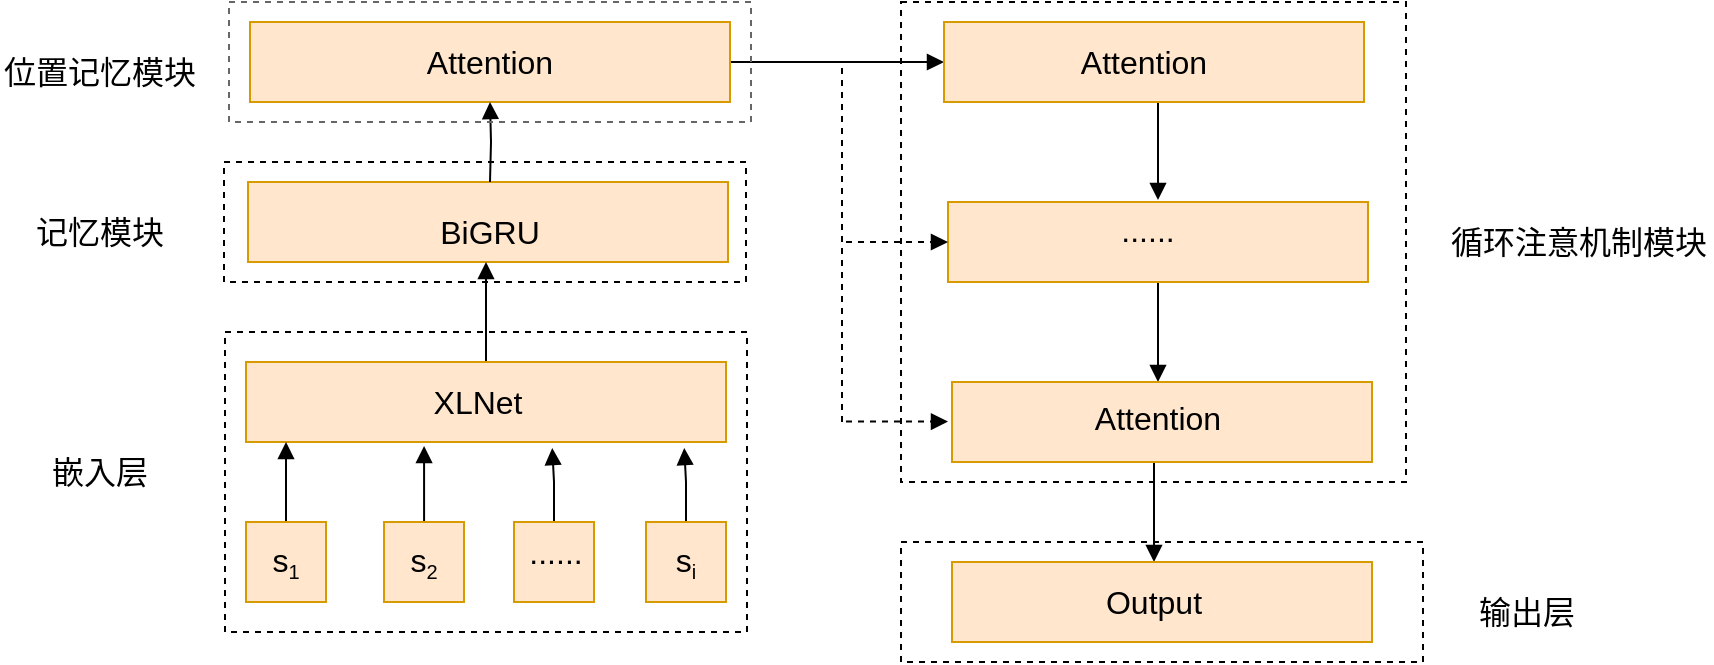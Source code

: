 <mxfile version="15.8.2" type="github">
  <diagram id="F9vPuFN71ZsQxNsve68-" name="Page-1">
    <mxGraphModel dx="983" dy="548" grid="0" gridSize="10" guides="1" tooltips="1" connect="1" arrows="1" fold="1" page="0" pageScale="1" pageWidth="827" pageHeight="1169" math="0" shadow="0">
      <root>
        <mxCell id="0" />
        <mxCell id="1" parent="0" />
        <mxCell id="-yB-ltyzhg2PSZ7MWJJU-30" value="" style="edgeStyle=orthogonalEdgeStyle;rounded=0;orthogonalLoop=1;jettySize=auto;html=1;fontSize=16;endArrow=block;endFill=1;strokeWidth=1;" edge="1" parent="1" source="-yB-ltyzhg2PSZ7MWJJU-1" target="-yB-ltyzhg2PSZ7MWJJU-22">
          <mxGeometry relative="1" as="geometry" />
        </mxCell>
        <mxCell id="-yB-ltyzhg2PSZ7MWJJU-1" value="" style="rounded=0;whiteSpace=wrap;html=1;fillColor=#ffe6cc;strokeColor=#d79b00;" vertex="1" parent="1">
          <mxGeometry x="192" y="320" width="240" height="40" as="geometry" />
        </mxCell>
        <mxCell id="-yB-ltyzhg2PSZ7MWJJU-5" value="&lt;font style=&quot;font-size: 16px&quot;&gt;Attention&lt;/font&gt;" style="text;html=1;strokeColor=none;fillColor=none;align=center;verticalAlign=middle;whiteSpace=wrap;rounded=0;" vertex="1" parent="1">
          <mxGeometry x="282" y="325" width="60" height="30" as="geometry" />
        </mxCell>
        <mxCell id="-yB-ltyzhg2PSZ7MWJJU-7" value="" style="rounded=0;whiteSpace=wrap;html=1;fillColor=#ffe6cc;strokeColor=#d79b00;" vertex="1" parent="1">
          <mxGeometry x="191" y="400" width="240" height="40" as="geometry" />
        </mxCell>
        <mxCell id="-yB-ltyzhg2PSZ7MWJJU-47" value="" style="edgeStyle=orthogonalEdgeStyle;rounded=0;orthogonalLoop=1;jettySize=auto;html=1;fontSize=16;endArrow=block;endFill=1;strokeWidth=1;" edge="1" parent="1" source="-yB-ltyzhg2PSZ7MWJJU-8" target="-yB-ltyzhg2PSZ7MWJJU-14">
          <mxGeometry relative="1" as="geometry">
            <Array as="points">
              <mxPoint x="310" y="450" />
              <mxPoint x="310" y="450" />
            </Array>
          </mxGeometry>
        </mxCell>
        <mxCell id="-yB-ltyzhg2PSZ7MWJJU-8" value="" style="rounded=0;whiteSpace=wrap;html=1;fillColor=#ffe6cc;strokeColor=#d79b00;" vertex="1" parent="1">
          <mxGeometry x="190" y="490" width="240" height="40" as="geometry" />
        </mxCell>
        <mxCell id="-yB-ltyzhg2PSZ7MWJJU-40" value="" style="edgeStyle=orthogonalEdgeStyle;rounded=0;orthogonalLoop=1;jettySize=auto;html=1;fontSize=16;endArrow=block;endFill=1;strokeWidth=1;" edge="1" parent="1" source="-yB-ltyzhg2PSZ7MWJJU-10" target="-yB-ltyzhg2PSZ7MWJJU-8">
          <mxGeometry relative="1" as="geometry">
            <Array as="points">
              <mxPoint x="210" y="540" />
              <mxPoint x="210" y="540" />
            </Array>
          </mxGeometry>
        </mxCell>
        <mxCell id="-yB-ltyzhg2PSZ7MWJJU-10" value="" style="rounded=0;whiteSpace=wrap;html=1;fillColor=#ffe6cc;strokeColor=#d79b00;" vertex="1" parent="1">
          <mxGeometry x="190" y="570" width="40" height="40" as="geometry" />
        </mxCell>
        <mxCell id="-yB-ltyzhg2PSZ7MWJJU-42" value="" style="edgeStyle=orthogonalEdgeStyle;rounded=0;orthogonalLoop=1;jettySize=auto;html=1;fontSize=16;entryX=0.371;entryY=1.05;entryDx=0;entryDy=0;entryPerimeter=0;endArrow=block;endFill=1;strokeWidth=1;" edge="1" parent="1" source="-yB-ltyzhg2PSZ7MWJJU-11" target="-yB-ltyzhg2PSZ7MWJJU-8">
          <mxGeometry relative="1" as="geometry" />
        </mxCell>
        <mxCell id="-yB-ltyzhg2PSZ7MWJJU-11" value="" style="rounded=0;whiteSpace=wrap;html=1;fillColor=#ffe6cc;strokeColor=#d79b00;" vertex="1" parent="1">
          <mxGeometry x="259" y="570" width="40" height="40" as="geometry" />
        </mxCell>
        <mxCell id="-yB-ltyzhg2PSZ7MWJJU-44" value="" style="edgeStyle=orthogonalEdgeStyle;rounded=0;orthogonalLoop=1;jettySize=auto;html=1;fontSize=16;entryX=0.638;entryY=1.075;entryDx=0;entryDy=0;entryPerimeter=0;endArrow=block;endFill=1;strokeWidth=1;" edge="1" parent="1" source="-yB-ltyzhg2PSZ7MWJJU-12" target="-yB-ltyzhg2PSZ7MWJJU-8">
          <mxGeometry relative="1" as="geometry" />
        </mxCell>
        <mxCell id="-yB-ltyzhg2PSZ7MWJJU-12" value="" style="rounded=0;whiteSpace=wrap;html=1;fillColor=#ffe6cc;strokeColor=#d79b00;" vertex="1" parent="1">
          <mxGeometry x="324" y="570" width="40" height="40" as="geometry" />
        </mxCell>
        <mxCell id="-yB-ltyzhg2PSZ7MWJJU-46" value="" style="edgeStyle=orthogonalEdgeStyle;rounded=0;orthogonalLoop=1;jettySize=auto;html=1;fontSize=16;entryX=0.913;entryY=1.075;entryDx=0;entryDy=0;entryPerimeter=0;endArrow=block;endFill=1;strokeWidth=1;" edge="1" parent="1" source="-yB-ltyzhg2PSZ7MWJJU-13" target="-yB-ltyzhg2PSZ7MWJJU-8">
          <mxGeometry relative="1" as="geometry" />
        </mxCell>
        <mxCell id="-yB-ltyzhg2PSZ7MWJJU-13" value="" style="rounded=0;whiteSpace=wrap;html=1;fillColor=#ffe6cc;strokeColor=#d79b00;" vertex="1" parent="1">
          <mxGeometry x="390" y="570" width="40" height="40" as="geometry" />
        </mxCell>
        <mxCell id="-yB-ltyzhg2PSZ7MWJJU-48" value="" style="edgeStyle=orthogonalEdgeStyle;rounded=0;orthogonalLoop=1;jettySize=auto;html=1;fontSize=16;entryX=0.5;entryY=1;entryDx=0;entryDy=0;endArrow=block;endFill=1;strokeWidth=1;" edge="1" parent="1" target="-yB-ltyzhg2PSZ7MWJJU-1">
          <mxGeometry relative="1" as="geometry">
            <mxPoint x="312" y="400" as="sourcePoint" />
            <mxPoint x="312" y="370" as="targetPoint" />
            <Array as="points" />
          </mxGeometry>
        </mxCell>
        <mxCell id="-yB-ltyzhg2PSZ7MWJJU-14" value="&lt;font style=&quot;font-size: 16px&quot;&gt;BiGRU&lt;/font&gt;" style="text;html=1;strokeColor=none;fillColor=none;align=center;verticalAlign=middle;whiteSpace=wrap;rounded=0;" vertex="1" parent="1">
          <mxGeometry x="282" y="410" width="60" height="30" as="geometry" />
        </mxCell>
        <mxCell id="-yB-ltyzhg2PSZ7MWJJU-15" value="&lt;font style=&quot;font-size: 16px&quot;&gt;XLNet&lt;/font&gt;" style="text;html=1;strokeColor=none;fillColor=none;align=center;verticalAlign=middle;whiteSpace=wrap;rounded=0;" vertex="1" parent="1">
          <mxGeometry x="276" y="495" width="60" height="30" as="geometry" />
        </mxCell>
        <mxCell id="-yB-ltyzhg2PSZ7MWJJU-16" value="&lt;span style=&quot;font-size: 16px&quot;&gt;s&lt;/span&gt;&lt;sub&gt;1&lt;/sub&gt;" style="text;html=1;strokeColor=none;fillColor=none;align=center;verticalAlign=middle;whiteSpace=wrap;rounded=0;" vertex="1" parent="1">
          <mxGeometry x="185" y="575" width="50" height="30" as="geometry" />
        </mxCell>
        <mxCell id="-yB-ltyzhg2PSZ7MWJJU-19" value="&lt;span style=&quot;font-size: 16px&quot;&gt;s&lt;/span&gt;&lt;sub&gt;2&lt;/sub&gt;" style="text;html=1;strokeColor=none;fillColor=none;align=center;verticalAlign=middle;whiteSpace=wrap;rounded=0;" vertex="1" parent="1">
          <mxGeometry x="254" y="575" width="50" height="30" as="geometry" />
        </mxCell>
        <mxCell id="-yB-ltyzhg2PSZ7MWJJU-20" value="&lt;span style=&quot;font-size: 16px&quot;&gt;s&lt;/span&gt;&lt;sub&gt;i&lt;/sub&gt;" style="text;html=1;strokeColor=none;fillColor=none;align=center;verticalAlign=middle;whiteSpace=wrap;rounded=0;" vertex="1" parent="1">
          <mxGeometry x="385" y="575" width="50" height="30" as="geometry" />
        </mxCell>
        <mxCell id="-yB-ltyzhg2PSZ7MWJJU-21" value="&lt;span style=&quot;font-size: 16px&quot;&gt;......&lt;/span&gt;" style="text;html=1;strokeColor=none;fillColor=none;align=center;verticalAlign=middle;whiteSpace=wrap;rounded=0;" vertex="1" parent="1">
          <mxGeometry x="320" y="570" width="50" height="30" as="geometry" />
        </mxCell>
        <mxCell id="-yB-ltyzhg2PSZ7MWJJU-53" value="" style="edgeStyle=orthogonalEdgeStyle;rounded=0;orthogonalLoop=1;jettySize=auto;html=1;fontSize=16;endArrow=block;endFill=1;strokeWidth=1;" edge="1" parent="1">
          <mxGeometry relative="1" as="geometry">
            <mxPoint x="646" y="360" as="sourcePoint" />
            <mxPoint x="646" y="409" as="targetPoint" />
            <Array as="points">
              <mxPoint x="646" y="380" />
              <mxPoint x="646" y="380" />
            </Array>
          </mxGeometry>
        </mxCell>
        <mxCell id="-yB-ltyzhg2PSZ7MWJJU-22" value="" style="rounded=0;whiteSpace=wrap;html=1;fillColor=#ffe6cc;strokeColor=#d79b00;" vertex="1" parent="1">
          <mxGeometry x="539" y="320" width="210" height="40" as="geometry" />
        </mxCell>
        <mxCell id="-yB-ltyzhg2PSZ7MWJJU-23" value="&lt;font style=&quot;font-size: 16px&quot;&gt;Attention&lt;/font&gt;" style="text;html=1;strokeColor=none;fillColor=none;align=center;verticalAlign=middle;whiteSpace=wrap;rounded=0;" vertex="1" parent="1">
          <mxGeometry x="609" y="325" width="60" height="30" as="geometry" />
        </mxCell>
        <mxCell id="-yB-ltyzhg2PSZ7MWJJU-56" value="" style="edgeStyle=orthogonalEdgeStyle;rounded=0;orthogonalLoop=1;jettySize=auto;html=1;fontSize=16;endArrow=block;endFill=1;strokeWidth=1;" edge="1" parent="1" source="-yB-ltyzhg2PSZ7MWJJU-24" target="-yB-ltyzhg2PSZ7MWJJU-27">
          <mxGeometry relative="1" as="geometry" />
        </mxCell>
        <mxCell id="-yB-ltyzhg2PSZ7MWJJU-24" value="" style="rounded=0;whiteSpace=wrap;html=1;fillColor=#ffe6cc;strokeColor=#d79b00;" vertex="1" parent="1">
          <mxGeometry x="541" y="410" width="210" height="40" as="geometry" />
        </mxCell>
        <mxCell id="-yB-ltyzhg2PSZ7MWJJU-25" value="&lt;font style=&quot;font-size: 16px&quot;&gt;......&lt;/font&gt;" style="text;html=1;strokeColor=none;fillColor=none;align=center;verticalAlign=middle;whiteSpace=wrap;rounded=0;" vertex="1" parent="1">
          <mxGeometry x="611" y="409" width="60" height="30" as="geometry" />
        </mxCell>
        <mxCell id="-yB-ltyzhg2PSZ7MWJJU-55" value="" style="edgeStyle=orthogonalEdgeStyle;rounded=0;orthogonalLoop=1;jettySize=auto;html=1;fontSize=16;endArrow=block;endFill=1;strokeWidth=1;" edge="1" parent="1">
          <mxGeometry relative="1" as="geometry">
            <mxPoint x="644" y="540" as="sourcePoint" />
            <mxPoint x="644" y="590" as="targetPoint" />
            <Array as="points">
              <mxPoint x="644" y="560" />
              <mxPoint x="644" y="560" />
            </Array>
          </mxGeometry>
        </mxCell>
        <mxCell id="-yB-ltyzhg2PSZ7MWJJU-26" value="" style="rounded=0;whiteSpace=wrap;html=1;fillColor=#ffe6cc;strokeColor=#d79b00;" vertex="1" parent="1">
          <mxGeometry x="543" y="500" width="210" height="40" as="geometry" />
        </mxCell>
        <mxCell id="-yB-ltyzhg2PSZ7MWJJU-27" value="&lt;font style=&quot;font-size: 16px&quot;&gt;Attention&lt;/font&gt;" style="text;html=1;strokeColor=none;fillColor=none;align=center;verticalAlign=middle;whiteSpace=wrap;rounded=0;" vertex="1" parent="1">
          <mxGeometry x="616" y="500" width="60" height="35" as="geometry" />
        </mxCell>
        <mxCell id="-yB-ltyzhg2PSZ7MWJJU-28" value="" style="rounded=0;whiteSpace=wrap;html=1;fillColor=#ffe6cc;strokeColor=#d79b00;" vertex="1" parent="1">
          <mxGeometry x="543" y="590" width="210" height="40" as="geometry" />
        </mxCell>
        <mxCell id="-yB-ltyzhg2PSZ7MWJJU-29" value="&lt;font style=&quot;font-size: 16px&quot;&gt;Output&lt;/font&gt;" style="text;html=1;strokeColor=none;fillColor=none;align=center;verticalAlign=middle;whiteSpace=wrap;rounded=0;" vertex="1" parent="1">
          <mxGeometry x="614" y="595" width="60" height="30" as="geometry" />
        </mxCell>
        <mxCell id="-yB-ltyzhg2PSZ7MWJJU-59" value="" style="endArrow=none;dashed=1;html=1;rounded=0;fontSize=16;endFill=0;strokeWidth=1;" edge="1" parent="1">
          <mxGeometry width="50" height="50" relative="1" as="geometry">
            <mxPoint x="488" y="520" as="sourcePoint" />
            <mxPoint x="488" y="340" as="targetPoint" />
          </mxGeometry>
        </mxCell>
        <mxCell id="-yB-ltyzhg2PSZ7MWJJU-60" value="" style="endArrow=block;html=1;rounded=0;dashed=1;fontSize=16;entryX=0;entryY=0.5;entryDx=0;entryDy=0;endFill=1;strokeWidth=1;" edge="1" parent="1" target="-yB-ltyzhg2PSZ7MWJJU-24">
          <mxGeometry width="50" height="50" relative="1" as="geometry">
            <mxPoint x="490" y="430" as="sourcePoint" />
            <mxPoint x="600" y="260" as="targetPoint" />
            <Array as="points">
              <mxPoint x="530" y="430" />
            </Array>
          </mxGeometry>
        </mxCell>
        <mxCell id="-yB-ltyzhg2PSZ7MWJJU-62" value="" style="endArrow=block;html=1;rounded=0;dashed=1;fontSize=16;entryX=0;entryY=0.5;entryDx=0;entryDy=0;endFill=1;strokeWidth=1;" edge="1" parent="1">
          <mxGeometry width="50" height="50" relative="1" as="geometry">
            <mxPoint x="490" y="519.8" as="sourcePoint" />
            <mxPoint x="541" y="519.8" as="targetPoint" />
            <Array as="points">
              <mxPoint x="530" y="519.8" />
            </Array>
          </mxGeometry>
        </mxCell>
        <mxCell id="-yB-ltyzhg2PSZ7MWJJU-65" value="" style="rounded=0;whiteSpace=wrap;html=1;fontSize=16;fillColor=none;dashed=1;" vertex="1" parent="1">
          <mxGeometry x="179.5" y="475" width="261" height="150" as="geometry" />
        </mxCell>
        <mxCell id="-yB-ltyzhg2PSZ7MWJJU-67" value="" style="rounded=0;whiteSpace=wrap;html=1;dashed=1;fontSize=16;fillColor=none;" vertex="1" parent="1">
          <mxGeometry x="179" y="390" width="261" height="60" as="geometry" />
        </mxCell>
        <mxCell id="-yB-ltyzhg2PSZ7MWJJU-69" value="" style="rounded=0;whiteSpace=wrap;html=1;dashed=1;fontSize=16;fillColor=none;fontColor=#333333;strokeColor=#666666;" vertex="1" parent="1">
          <mxGeometry x="181.5" y="310" width="261" height="60" as="geometry" />
        </mxCell>
        <mxCell id="-yB-ltyzhg2PSZ7MWJJU-70" value="" style="rounded=0;whiteSpace=wrap;html=1;dashed=1;fontSize=16;fillColor=none;" vertex="1" parent="1">
          <mxGeometry x="517.5" y="310" width="252.5" height="240" as="geometry" />
        </mxCell>
        <mxCell id="-yB-ltyzhg2PSZ7MWJJU-71" value="" style="rounded=0;whiteSpace=wrap;html=1;dashed=1;fontSize=16;fillColor=none;" vertex="1" parent="1">
          <mxGeometry x="517.5" y="580" width="261" height="60" as="geometry" />
        </mxCell>
        <mxCell id="-yB-ltyzhg2PSZ7MWJJU-72" value="位置记忆模块" style="text;html=1;strokeColor=none;fillColor=none;align=center;verticalAlign=middle;whiteSpace=wrap;rounded=0;dashed=1;fontSize=16;" vertex="1" parent="1">
          <mxGeometry x="67" y="330" width="100" height="30" as="geometry" />
        </mxCell>
        <mxCell id="-yB-ltyzhg2PSZ7MWJJU-73" value="记忆模块" style="text;html=1;strokeColor=none;fillColor=none;align=center;verticalAlign=middle;whiteSpace=wrap;rounded=0;dashed=1;fontSize=16;" vertex="1" parent="1">
          <mxGeometry x="67" y="410" width="100" height="30" as="geometry" />
        </mxCell>
        <mxCell id="-yB-ltyzhg2PSZ7MWJJU-74" value="嵌入层" style="text;html=1;strokeColor=none;fillColor=none;align=center;verticalAlign=middle;whiteSpace=wrap;rounded=0;dashed=1;fontSize=16;" vertex="1" parent="1">
          <mxGeometry x="67" y="530" width="100" height="30" as="geometry" />
        </mxCell>
        <mxCell id="-yB-ltyzhg2PSZ7MWJJU-75" value="循环注意机制模块" style="text;html=1;strokeColor=none;fillColor=none;align=center;verticalAlign=middle;whiteSpace=wrap;rounded=0;dashed=1;fontSize=16;" vertex="1" parent="1">
          <mxGeometry x="790" y="415" width="133" height="30" as="geometry" />
        </mxCell>
        <mxCell id="-yB-ltyzhg2PSZ7MWJJU-76" value="输出层" style="text;html=1;strokeColor=none;fillColor=none;align=center;verticalAlign=middle;whiteSpace=wrap;rounded=0;dashed=1;fontSize=16;" vertex="1" parent="1">
          <mxGeometry x="764" y="600" width="133" height="30" as="geometry" />
        </mxCell>
      </root>
    </mxGraphModel>
  </diagram>
</mxfile>
